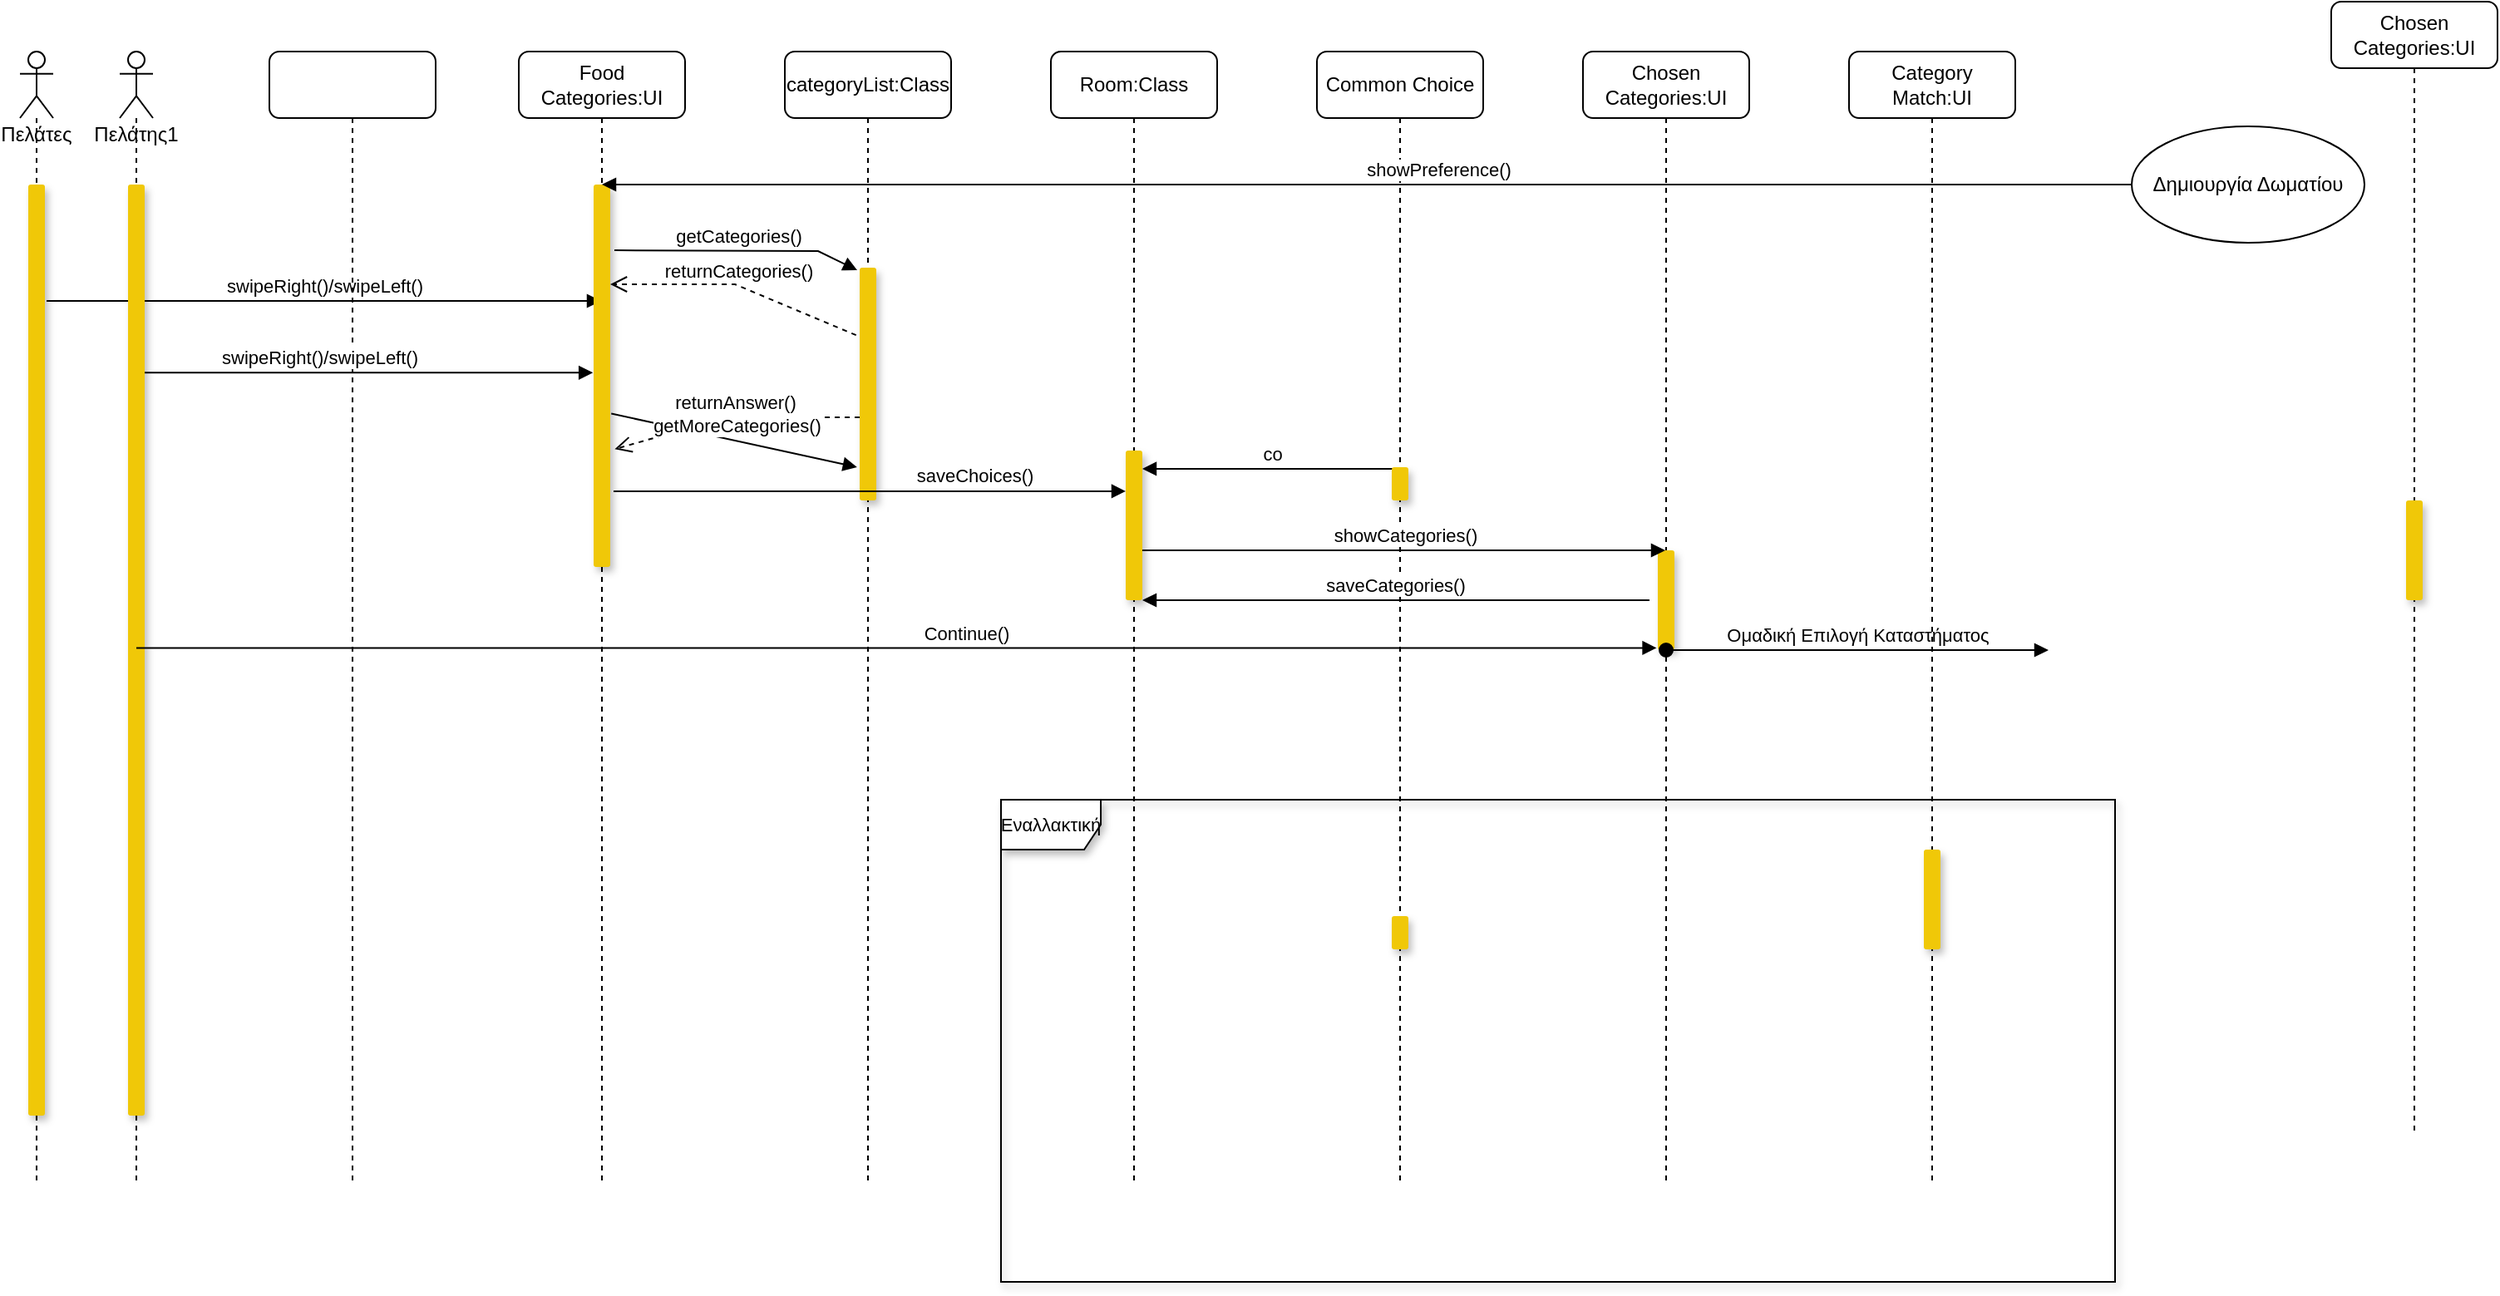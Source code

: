 <mxfile version="18.0.6" type="device"><diagram id="85n9MCKLyWOkD1KBOj8W" name="Page-1"><mxGraphModel dx="786" dy="499" grid="1" gridSize="10" guides="1" tooltips="1" connect="1" arrows="1" fold="1" page="1" pageScale="1" pageWidth="850" pageHeight="1100" math="0" shadow="0"><root><mxCell id="0"/><mxCell id="1" parent="0"/><mxCell id="XRrD7QAyap270jk9nW-0-15" value="swipeRight()/swipeLeft()" style="html=1;verticalAlign=bottom;endArrow=block;rounded=0;exitX=1.1;exitY=0.125;exitDx=0;exitDy=0;exitPerimeter=0;" parent="1" source="XRrD7QAyap270jk9nW-0-14" target="XRrD7QAyap270jk9nW-0-4" edge="1"><mxGeometry width="80" relative="1" as="geometry"><mxPoint x="130.0" y="230.48" as="sourcePoint"/><mxPoint x="291.28" y="230" as="targetPoint"/><mxPoint as="offset"/></mxGeometry></mxCell><mxCell id="XRrD7QAyap270jk9nW-0-1" value="Πελάτης1" style="shape=umlLifeline;participant=umlActor;perimeter=lifelinePerimeter;whiteSpace=wrap;html=1;container=1;collapsible=0;recursiveResize=0;verticalAlign=top;spacingTop=36;outlineConnect=0;" parent="1" vertex="1"><mxGeometry x="80" y="80" width="20" height="680" as="geometry"/></mxCell><mxCell id="XRrD7QAyap270jk9nW-0-2" value="" style="html=1;points=[];perimeter=orthogonalPerimeter;strokeColor=none;fillColor=#F0C808;shadow=1;rounded=1;sketch=0;" parent="XRrD7QAyap270jk9nW-0-1" vertex="1"><mxGeometry x="5" y="80" width="10" height="560" as="geometry"/></mxCell><mxCell id="XRrD7QAyap270jk9nW-0-3" value="" style="shape=umlLifeline;perimeter=lifelinePerimeter;whiteSpace=wrap;html=1;container=1;collapsible=0;recursiveResize=0;outlineConnect=0;rounded=1;shadow=0;fillColor=#FFFFFF;" parent="1" vertex="1"><mxGeometry x="170" y="80" width="100" height="680" as="geometry"/></mxCell><mxCell id="XRrD7QAyap270jk9nW-0-4" value="Food Categories:UI" style="shape=umlLifeline;perimeter=lifelinePerimeter;whiteSpace=wrap;html=1;container=1;collapsible=0;recursiveResize=0;outlineConnect=0;rounded=1;shadow=0;fillColor=#FFFFFF;" parent="1" vertex="1"><mxGeometry x="320" y="80" width="100" height="680" as="geometry"/></mxCell><mxCell id="XRrD7QAyap270jk9nW-0-9" value="" style="html=1;points=[];perimeter=orthogonalPerimeter;rounded=1;shadow=1;fillColor=#F0C808;strokeColor=none;" parent="XRrD7QAyap270jk9nW-0-4" vertex="1"><mxGeometry x="45" y="80" width="10" height="230" as="geometry"/></mxCell><mxCell id="XRrD7QAyap270jk9nW-0-5" value="categoryList:Class" style="shape=umlLifeline;perimeter=lifelinePerimeter;whiteSpace=wrap;html=1;container=1;collapsible=0;recursiveResize=0;outlineConnect=0;rounded=1;shadow=0;fillColor=#FFFFFF;" parent="1" vertex="1"><mxGeometry x="480" y="80" width="100" height="680" as="geometry"/></mxCell><mxCell id="XRrD7QAyap270jk9nW-0-11" value="" style="html=1;points=[];perimeter=orthogonalPerimeter;rounded=1;shadow=1;fillColor=#F0C808;strokeColor=none;" parent="XRrD7QAyap270jk9nW-0-5" vertex="1"><mxGeometry x="45" y="130" width="10" height="140" as="geometry"/></mxCell><mxCell id="XRrD7QAyap270jk9nW-0-6" value="Room:Class" style="shape=umlLifeline;perimeter=lifelinePerimeter;whiteSpace=wrap;html=1;container=1;collapsible=0;recursiveResize=0;outlineConnect=0;rounded=1;shadow=0;fillColor=#FFFFFF;" parent="1" vertex="1"><mxGeometry x="640" y="80" width="100" height="680" as="geometry"/></mxCell><mxCell id="XRrD7QAyap270jk9nW-0-17" value="" style="html=1;points=[];perimeter=orthogonalPerimeter;rounded=1;shadow=1;fillColor=#F0C808;strokeColor=none;" parent="XRrD7QAyap270jk9nW-0-6" vertex="1"><mxGeometry x="45" y="240" width="10" height="90" as="geometry"/></mxCell><mxCell id="XRrD7QAyap270jk9nW-0-22" value="co" style="html=1;verticalAlign=bottom;endArrow=block;rounded=0;" parent="XRrD7QAyap270jk9nW-0-6" edge="1"><mxGeometry width="80" relative="1" as="geometry"><mxPoint x="210" y="251" as="sourcePoint"/><mxPoint x="55" y="250.96" as="targetPoint"/><mxPoint as="offset"/></mxGeometry></mxCell><mxCell id="XRrD7QAyap270jk9nW-0-7" value="Common Choice" style="shape=umlLifeline;perimeter=lifelinePerimeter;whiteSpace=wrap;html=1;container=1;collapsible=0;recursiveResize=0;outlineConnect=0;rounded=1;shadow=0;fillColor=#FFFFFF;" parent="1" vertex="1"><mxGeometry x="800" y="80" width="100" height="680" as="geometry"/></mxCell><mxCell id="XRrD7QAyap270jk9nW-0-21" value="" style="html=1;points=[];perimeter=orthogonalPerimeter;rounded=1;shadow=1;fillColor=#F0C808;strokeColor=none;" parent="XRrD7QAyap270jk9nW-0-7" vertex="1"><mxGeometry x="45" y="250" width="10" height="20" as="geometry"/></mxCell><mxCell id="XRrD7QAyap270jk9nW-0-8" value="Chosen Categories:UI" style="shape=umlLifeline;perimeter=lifelinePerimeter;whiteSpace=wrap;html=1;container=1;collapsible=0;recursiveResize=0;outlineConnect=0;rounded=1;shadow=0;fillColor=#FFFFFF;" parent="1" vertex="1"><mxGeometry x="960" y="80" width="100" height="680" as="geometry"/></mxCell><mxCell id="XRrD7QAyap270jk9nW-0-23" value="" style="html=1;points=[];perimeter=orthogonalPerimeter;rounded=1;shadow=1;fillColor=#F0C808;strokeColor=none;" parent="XRrD7QAyap270jk9nW-0-8" vertex="1"><mxGeometry x="45" y="300" width="10" height="60" as="geometry"/></mxCell><mxCell id="XRrD7QAyap270jk9nW-0-32" value="Ομαδική Επιλογή Καταστήματος" style="html=1;verticalAlign=bottom;startArrow=oval;startFill=1;endArrow=block;startSize=8;rounded=0;" parent="XRrD7QAyap270jk9nW-0-8" edge="1"><mxGeometry width="60" relative="1" as="geometry"><mxPoint x="50" y="360" as="sourcePoint"/><mxPoint x="280" y="360" as="targetPoint"/></mxGeometry></mxCell><mxCell id="XRrD7QAyap270jk9nW-0-10" value="getCategories()" style="html=1;verticalAlign=bottom;endArrow=block;rounded=0;exitX=1.25;exitY=0.172;exitDx=0;exitDy=0;exitPerimeter=0;entryX=-0.15;entryY=0.011;entryDx=0;entryDy=0;entryPerimeter=0;" parent="1" source="XRrD7QAyap270jk9nW-0-9" edge="1" target="XRrD7QAyap270jk9nW-0-11"><mxGeometry width="80" relative="1" as="geometry"><mxPoint x="430" y="160" as="sourcePoint"/><mxPoint x="530" y="160" as="targetPoint"/><mxPoint as="offset"/><Array as="points"><mxPoint x="500" y="200"/></Array></mxGeometry></mxCell><mxCell id="XRrD7QAyap270jk9nW-0-12" value="returnCategories()" style="html=1;verticalAlign=bottom;endArrow=open;dashed=1;endSize=8;rounded=0;exitX=-0.214;exitY=0.29;exitDx=0;exitDy=0;exitPerimeter=0;" parent="1" source="XRrD7QAyap270jk9nW-0-11" target="XRrD7QAyap270jk9nW-0-9" edge="1"><mxGeometry relative="1" as="geometry"><mxPoint x="510" y="200" as="sourcePoint"/><mxPoint x="380" y="200" as="targetPoint"/><Array as="points"><mxPoint x="450" y="220"/></Array></mxGeometry></mxCell><mxCell id="XRrD7QAyap270jk9nW-0-13" value="Πελάτες" style="shape=umlLifeline;participant=umlActor;perimeter=lifelinePerimeter;whiteSpace=wrap;html=1;container=1;collapsible=0;recursiveResize=0;verticalAlign=top;spacingTop=36;outlineConnect=0;" parent="1" vertex="1"><mxGeometry x="20" y="80" width="20" height="680" as="geometry"/></mxCell><mxCell id="XRrD7QAyap270jk9nW-0-14" value="" style="html=1;points=[];perimeter=orthogonalPerimeter;strokeColor=none;fillColor=#F0C808;shadow=1;rounded=1;" parent="XRrD7QAyap270jk9nW-0-13" vertex="1"><mxGeometry x="5" y="80" width="10" height="560" as="geometry"/></mxCell><mxCell id="XRrD7QAyap270jk9nW-0-18" value="saveChoices()" style="html=1;verticalAlign=bottom;endArrow=block;rounded=0;exitX=1.2;exitY=0.802;exitDx=0;exitDy=0;exitPerimeter=0;" parent="1" source="XRrD7QAyap270jk9nW-0-9" target="XRrD7QAyap270jk9nW-0-17" edge="1"><mxGeometry x="0.406" width="80" relative="1" as="geometry"><mxPoint x="365" y="280.48" as="sourcePoint"/><mxPoint x="526.28" y="280" as="targetPoint"/><mxPoint as="offset"/></mxGeometry></mxCell><mxCell id="XRrD7QAyap270jk9nW-0-20" value="returnAnswer()" style="html=1;verticalAlign=bottom;endArrow=open;dashed=1;endSize=8;rounded=0;exitX=0.5;exitY=0.364;exitDx=0;exitDy=0;exitPerimeter=0;entryX=1.269;entryY=0.692;entryDx=0;entryDy=0;entryPerimeter=0;" parent="1" target="XRrD7QAyap270jk9nW-0-9" edge="1"><mxGeometry relative="1" as="geometry"><mxPoint x="525" y="300.04" as="sourcePoint"/><mxPoint x="380" y="300" as="targetPoint"/><Array as="points"><mxPoint x="445" y="300"/></Array></mxGeometry></mxCell><mxCell id="XRrD7QAyap270jk9nW-0-19" value="getMoreCategories()" style="html=1;verticalAlign=bottom;endArrow=block;rounded=0;entryX=-0.157;entryY=0.857;entryDx=0;entryDy=0;entryPerimeter=0;exitX=1.062;exitY=0.599;exitDx=0;exitDy=0;exitPerimeter=0;" parent="1" source="XRrD7QAyap270jk9nW-0-9" target="XRrD7QAyap270jk9nW-0-11" edge="1"><mxGeometry x="0.025" width="80" relative="1" as="geometry"><mxPoint x="375" y="279.71" as="sourcePoint"/><mxPoint x="520" y="280" as="targetPoint"/><mxPoint as="offset"/></mxGeometry></mxCell><mxCell id="XRrD7QAyap270jk9nW-0-24" value="showCategories()" style="html=1;verticalAlign=bottom;endArrow=block;rounded=0;" parent="1" source="XRrD7QAyap270jk9nW-0-17" target="XRrD7QAyap270jk9nW-0-8" edge="1"><mxGeometry x="0.003" width="80" relative="1" as="geometry"><mxPoint x="700" y="380" as="sourcePoint"/><mxPoint x="965" y="380.04" as="targetPoint"/><Array as="points"><mxPoint x="910" y="380"/></Array><mxPoint as="offset"/></mxGeometry></mxCell><mxCell id="XRrD7QAyap270jk9nW-0-25" value="Chosen Categories:UI" style="shape=umlLifeline;perimeter=lifelinePerimeter;whiteSpace=wrap;html=1;container=1;collapsible=0;recursiveResize=0;outlineConnect=0;rounded=1;shadow=0;fillColor=#FFFFFF;" parent="1" vertex="1"><mxGeometry x="1410" y="50" width="100" height="680" as="geometry"/></mxCell><mxCell id="XRrD7QAyap270jk9nW-0-26" value="" style="html=1;points=[];perimeter=orthogonalPerimeter;rounded=1;shadow=1;fillColor=#F0C808;strokeColor=none;" parent="XRrD7QAyap270jk9nW-0-25" vertex="1"><mxGeometry x="45" y="300" width="10" height="60" as="geometry"/></mxCell><mxCell id="XRrD7QAyap270jk9nW-0-27" value="Category Match:UI" style="shape=umlLifeline;perimeter=lifelinePerimeter;whiteSpace=wrap;html=1;container=1;collapsible=0;recursiveResize=0;outlineConnect=0;rounded=1;shadow=0;fillColor=#FFFFFF;" parent="1" vertex="1"><mxGeometry x="1120" y="80" width="100" height="680" as="geometry"/></mxCell><mxCell id="XRrD7QAyap270jk9nW-0-28" value="" style="html=1;points=[];perimeter=orthogonalPerimeter;rounded=1;shadow=1;fillColor=#F0C808;strokeColor=none;" parent="XRrD7QAyap270jk9nW-0-27" vertex="1"><mxGeometry x="45" y="480" width="10" height="60" as="geometry"/></mxCell><mxCell id="XRrD7QAyap270jk9nW-0-16" value="swipeRight()/swipeLeft()" style="html=1;verticalAlign=bottom;endArrow=block;rounded=0;entryX=-0.041;entryY=0.492;entryDx=0;entryDy=0;entryPerimeter=0;" parent="1" source="XRrD7QAyap270jk9nW-0-2" target="XRrD7QAyap270jk9nW-0-9" edge="1"><mxGeometry x="-0.225" width="80" relative="1" as="geometry"><mxPoint x="95" y="260" as="sourcePoint"/><mxPoint x="360" y="260" as="targetPoint"/><mxPoint as="offset"/></mxGeometry></mxCell><mxCell id="XRrD7QAyap270jk9nW-0-29" value="saveCategories()" style="html=1;verticalAlign=bottom;endArrow=block;rounded=0;" parent="1" target="XRrD7QAyap270jk9nW-0-17" edge="1"><mxGeometry x="0.003" width="80" relative="1" as="geometry"><mxPoint x="1000" y="410" as="sourcePoint"/><mxPoint x="700" y="410.0" as="targetPoint"/><Array as="points"><mxPoint x="910" y="410"/></Array><mxPoint as="offset"/></mxGeometry></mxCell><mxCell id="XRrD7QAyap270jk9nW-0-30" value="Continue()" style="html=1;verticalAlign=bottom;endArrow=block;rounded=0;entryX=-0.071;entryY=0.979;entryDx=0;entryDy=0;entryPerimeter=0;" parent="1" source="XRrD7QAyap270jk9nW-0-1" target="XRrD7QAyap270jk9nW-0-23" edge="1"><mxGeometry x="0.094" width="80" relative="1" as="geometry"><mxPoint x="320" y="520.0" as="sourcePoint"/><mxPoint x="628" y="520.0" as="targetPoint"/><mxPoint x="-1" as="offset"/></mxGeometry></mxCell><mxCell id="XRrD7QAyap270jk9nW-0-33" value="&lt;font style=&quot;font-size: 11px;&quot;&gt;Εναλλακτική&lt;/font&gt;" style="shape=umlFrame;whiteSpace=wrap;html=1;rounded=1;shadow=1;sketch=0;fillColor=#FFFFFF;" parent="1" vertex="1"><mxGeometry x="610" y="530" width="670" height="290" as="geometry"/></mxCell><mxCell id="XRrD7QAyap270jk9nW-0-34" value="" style="html=1;points=[];perimeter=orthogonalPerimeter;rounded=1;shadow=1;fillColor=#F0C808;strokeColor=none;" parent="1" vertex="1"><mxGeometry x="845" y="600" width="10" height="20" as="geometry"/></mxCell><mxCell id="rz3FLaC-kp8WdLtd5ryy-1" value="Δημιουργία Δωματίου" style="ellipse;whiteSpace=wrap;html=1;" vertex="1" parent="1"><mxGeometry x="1290" y="125" width="140" height="70" as="geometry"/></mxCell><mxCell id="rz3FLaC-kp8WdLtd5ryy-2" value="showPreference()" style="html=1;verticalAlign=bottom;endArrow=block;rounded=0;exitX=0;exitY=0.5;exitDx=0;exitDy=0;" edge="1" parent="1" source="rz3FLaC-kp8WdLtd5ryy-1" target="XRrD7QAyap270jk9nW-0-4"><mxGeometry x="-0.094" width="80" relative="1" as="geometry"><mxPoint x="1280" y="190" as="sourcePoint"/><mxPoint x="429" y="160" as="targetPoint"/><Array as="points"/><mxPoint as="offset"/></mxGeometry></mxCell></root></mxGraphModel></diagram></mxfile>